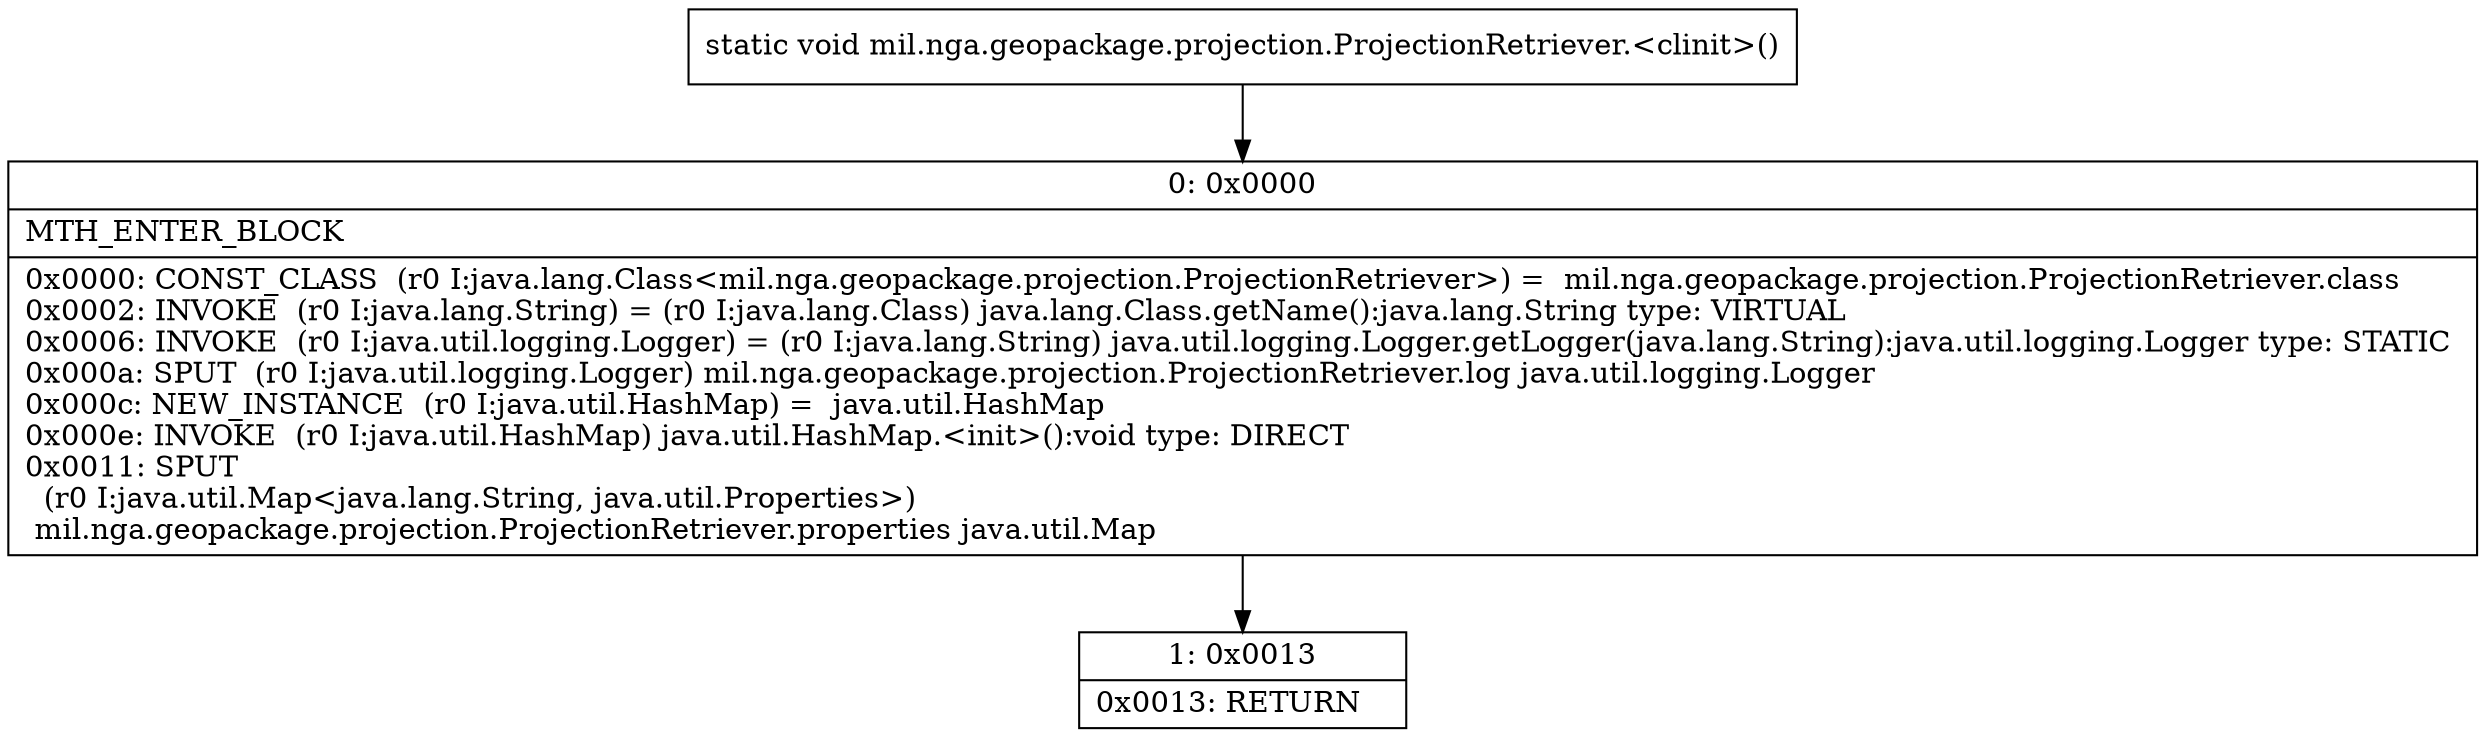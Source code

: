 digraph "CFG formil.nga.geopackage.projection.ProjectionRetriever.\<clinit\>()V" {
Node_0 [shape=record,label="{0\:\ 0x0000|MTH_ENTER_BLOCK\l|0x0000: CONST_CLASS  (r0 I:java.lang.Class\<mil.nga.geopackage.projection.ProjectionRetriever\>) =  mil.nga.geopackage.projection.ProjectionRetriever.class \l0x0002: INVOKE  (r0 I:java.lang.String) = (r0 I:java.lang.Class) java.lang.Class.getName():java.lang.String type: VIRTUAL \l0x0006: INVOKE  (r0 I:java.util.logging.Logger) = (r0 I:java.lang.String) java.util.logging.Logger.getLogger(java.lang.String):java.util.logging.Logger type: STATIC \l0x000a: SPUT  (r0 I:java.util.logging.Logger) mil.nga.geopackage.projection.ProjectionRetriever.log java.util.logging.Logger \l0x000c: NEW_INSTANCE  (r0 I:java.util.HashMap) =  java.util.HashMap \l0x000e: INVOKE  (r0 I:java.util.HashMap) java.util.HashMap.\<init\>():void type: DIRECT \l0x0011: SPUT  \l  (r0 I:java.util.Map\<java.lang.String, java.util.Properties\>)\l mil.nga.geopackage.projection.ProjectionRetriever.properties java.util.Map \l}"];
Node_1 [shape=record,label="{1\:\ 0x0013|0x0013: RETURN   \l}"];
MethodNode[shape=record,label="{static void mil.nga.geopackage.projection.ProjectionRetriever.\<clinit\>() }"];
MethodNode -> Node_0;
Node_0 -> Node_1;
}

